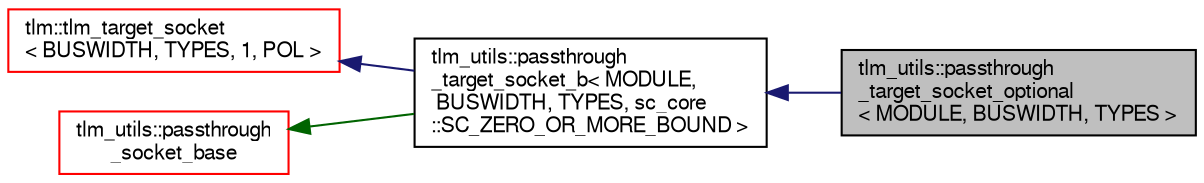 digraph "tlm_utils::passthrough_target_socket_optional&lt; MODULE, BUSWIDTH, TYPES &gt;"
{
  edge [fontname="FreeSans",fontsize="10",labelfontname="FreeSans",labelfontsize="10"];
  node [fontname="FreeSans",fontsize="10",shape=record];
  rankdir="LR";
  Node11 [label="tlm_utils::passthrough\l_target_socket_optional\l\< MODULE, BUSWIDTH, TYPES \>",height=0.2,width=0.4,color="black", fillcolor="grey75", style="filled", fontcolor="black"];
  Node12 -> Node11 [dir="back",color="midnightblue",fontsize="10",style="solid",fontname="FreeSans"];
  Node12 [label="tlm_utils::passthrough\l_target_socket_b\< MODULE,\l BUSWIDTH, TYPES, sc_core\l::SC_ZERO_OR_MORE_BOUND \>",height=0.2,width=0.4,color="black", fillcolor="white", style="filled",URL="$a02619.html"];
  Node13 -> Node12 [dir="back",color="midnightblue",fontsize="10",style="solid",fontname="FreeSans"];
  Node13 [label="tlm::tlm_target_socket\l\< BUSWIDTH, TYPES, 1, POL \>",height=0.2,width=0.4,color="red", fillcolor="white", style="filled",URL="$a02523.html"];
  Node23 -> Node12 [dir="back",color="darkgreen",fontsize="10",style="solid",fontname="FreeSans"];
  Node23 [label="tlm_utils::passthrough\l_socket_base",height=0.2,width=0.4,color="red", fillcolor="white", style="filled",URL="$a02535.html"];
}
